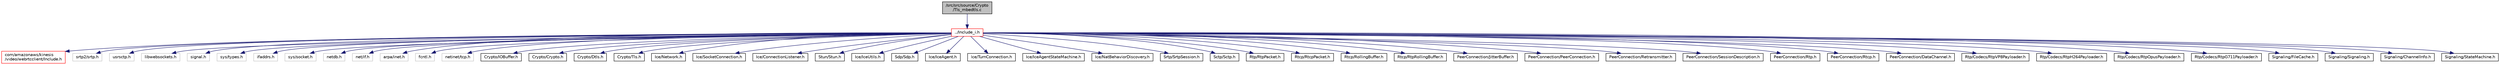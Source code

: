 digraph "/src/src/source/Crypto/Tls_mbedtls.c"
{
 // LATEX_PDF_SIZE
  edge [fontname="Helvetica",fontsize="10",labelfontname="Helvetica",labelfontsize="10"];
  node [fontname="Helvetica",fontsize="10",shape=record];
  Node1 [label="/src/src/source/Crypto\l/Tls_mbedtls.c",height=0.2,width=0.4,color="black", fillcolor="grey75", style="filled", fontcolor="black",tooltip=" "];
  Node1 -> Node2 [color="midnightblue",fontsize="10",style="solid",fontname="Helvetica"];
  Node2 [label="../Include_i.h",height=0.2,width=0.4,color="red", fillcolor="white", style="filled",URL="$Include__i_8h.html",tooltip=" "];
  Node2 -> Node3 [color="midnightblue",fontsize="10",style="solid",fontname="Helvetica"];
  Node3 [label="com/amazonaws/kinesis\l/video/webrtcclient/Include.h",height=0.2,width=0.4,color="red", fillcolor="white", style="filled",URL="$Include_8h.html",tooltip=" "];
  Node2 -> Node8 [color="midnightblue",fontsize="10",style="solid",fontname="Helvetica"];
  Node8 [label="srtp2/srtp.h",height=0.2,width=0.4,color="grey75", fillcolor="white", style="filled",tooltip=" "];
  Node2 -> Node9 [color="midnightblue",fontsize="10",style="solid",fontname="Helvetica"];
  Node9 [label="usrsctp.h",height=0.2,width=0.4,color="grey75", fillcolor="white", style="filled",tooltip=" "];
  Node2 -> Node10 [color="midnightblue",fontsize="10",style="solid",fontname="Helvetica"];
  Node10 [label="libwebsockets.h",height=0.2,width=0.4,color="grey75", fillcolor="white", style="filled",tooltip=" "];
  Node2 -> Node11 [color="midnightblue",fontsize="10",style="solid",fontname="Helvetica"];
  Node11 [label="signal.h",height=0.2,width=0.4,color="grey75", fillcolor="white", style="filled",tooltip=" "];
  Node2 -> Node12 [color="midnightblue",fontsize="10",style="solid",fontname="Helvetica"];
  Node12 [label="sys/types.h",height=0.2,width=0.4,color="grey75", fillcolor="white", style="filled",tooltip=" "];
  Node2 -> Node13 [color="midnightblue",fontsize="10",style="solid",fontname="Helvetica"];
  Node13 [label="ifaddrs.h",height=0.2,width=0.4,color="grey75", fillcolor="white", style="filled",tooltip=" "];
  Node2 -> Node14 [color="midnightblue",fontsize="10",style="solid",fontname="Helvetica"];
  Node14 [label="sys/socket.h",height=0.2,width=0.4,color="grey75", fillcolor="white", style="filled",tooltip=" "];
  Node2 -> Node15 [color="midnightblue",fontsize="10",style="solid",fontname="Helvetica"];
  Node15 [label="netdb.h",height=0.2,width=0.4,color="grey75", fillcolor="white", style="filled",tooltip=" "];
  Node2 -> Node16 [color="midnightblue",fontsize="10",style="solid",fontname="Helvetica"];
  Node16 [label="net/if.h",height=0.2,width=0.4,color="grey75", fillcolor="white", style="filled",tooltip=" "];
  Node2 -> Node17 [color="midnightblue",fontsize="10",style="solid",fontname="Helvetica"];
  Node17 [label="arpa/inet.h",height=0.2,width=0.4,color="grey75", fillcolor="white", style="filled",tooltip=" "];
  Node2 -> Node18 [color="midnightblue",fontsize="10",style="solid",fontname="Helvetica"];
  Node18 [label="fcntl.h",height=0.2,width=0.4,color="grey75", fillcolor="white", style="filled",tooltip=" "];
  Node2 -> Node19 [color="midnightblue",fontsize="10",style="solid",fontname="Helvetica"];
  Node19 [label="netinet/tcp.h",height=0.2,width=0.4,color="grey75", fillcolor="white", style="filled",tooltip=" "];
  Node2 -> Node20 [color="midnightblue",fontsize="10",style="solid",fontname="Helvetica"];
  Node20 [label="Crypto/IOBuffer.h",height=0.2,width=0.4,color="black", fillcolor="white", style="filled",URL="$IOBuffer_8h.html",tooltip=" "];
  Node2 -> Node21 [color="midnightblue",fontsize="10",style="solid",fontname="Helvetica"];
  Node21 [label="Crypto/Crypto.h",height=0.2,width=0.4,color="black", fillcolor="white", style="filled",URL="$Crypto_8h.html",tooltip=" "];
  Node2 -> Node22 [color="midnightblue",fontsize="10",style="solid",fontname="Helvetica"];
  Node22 [label="Crypto/Dtls.h",height=0.2,width=0.4,color="black", fillcolor="white", style="filled",URL="$Dtls_8h.html",tooltip=" "];
  Node2 -> Node23 [color="midnightblue",fontsize="10",style="solid",fontname="Helvetica"];
  Node23 [label="Crypto/Tls.h",height=0.2,width=0.4,color="black", fillcolor="white", style="filled",URL="$Tls_8h.html",tooltip=" "];
  Node2 -> Node24 [color="midnightblue",fontsize="10",style="solid",fontname="Helvetica"];
  Node24 [label="Ice/Network.h",height=0.2,width=0.4,color="black", fillcolor="white", style="filled",URL="$Network_8h.html",tooltip=" "];
  Node2 -> Node25 [color="midnightblue",fontsize="10",style="solid",fontname="Helvetica"];
  Node25 [label="Ice/SocketConnection.h",height=0.2,width=0.4,color="black", fillcolor="white", style="filled",URL="$SocketConnection_8h.html",tooltip=" "];
  Node2 -> Node26 [color="midnightblue",fontsize="10",style="solid",fontname="Helvetica"];
  Node26 [label="Ice/ConnectionListener.h",height=0.2,width=0.4,color="black", fillcolor="white", style="filled",URL="$ConnectionListener_8h.html",tooltip=" "];
  Node2 -> Node27 [color="midnightblue",fontsize="10",style="solid",fontname="Helvetica"];
  Node27 [label="Stun/Stun.h",height=0.2,width=0.4,color="black", fillcolor="white", style="filled",URL="$Stun_8h.html",tooltip=" "];
  Node2 -> Node28 [color="midnightblue",fontsize="10",style="solid",fontname="Helvetica"];
  Node28 [label="Ice/IceUtils.h",height=0.2,width=0.4,color="black", fillcolor="white", style="filled",URL="$IceUtils_8h.html",tooltip=" "];
  Node2 -> Node29 [color="midnightblue",fontsize="10",style="solid",fontname="Helvetica"];
  Node29 [label="Sdp/Sdp.h",height=0.2,width=0.4,color="black", fillcolor="white", style="filled",URL="$Sdp_8h.html",tooltip=" "];
  Node2 -> Node30 [color="midnightblue",fontsize="10",style="solid",fontname="Helvetica"];
  Node30 [label="Ice/IceAgent.h",height=0.2,width=0.4,color="black", fillcolor="white", style="filled",URL="$IceAgent_8h.html",tooltip=" "];
  Node2 -> Node31 [color="midnightblue",fontsize="10",style="solid",fontname="Helvetica"];
  Node31 [label="Ice/TurnConnection.h",height=0.2,width=0.4,color="black", fillcolor="white", style="filled",URL="$TurnConnection_8h.html",tooltip=" "];
  Node2 -> Node32 [color="midnightblue",fontsize="10",style="solid",fontname="Helvetica"];
  Node32 [label="Ice/IceAgentStateMachine.h",height=0.2,width=0.4,color="black", fillcolor="white", style="filled",URL="$IceAgentStateMachine_8h.html",tooltip=" "];
  Node2 -> Node33 [color="midnightblue",fontsize="10",style="solid",fontname="Helvetica"];
  Node33 [label="Ice/NatBehaviorDiscovery.h",height=0.2,width=0.4,color="black", fillcolor="white", style="filled",URL="$NatBehaviorDiscovery_8h.html",tooltip=" "];
  Node2 -> Node34 [color="midnightblue",fontsize="10",style="solid",fontname="Helvetica"];
  Node34 [label="Srtp/SrtpSession.h",height=0.2,width=0.4,color="black", fillcolor="white", style="filled",URL="$SrtpSession_8h.html",tooltip=" "];
  Node2 -> Node35 [color="midnightblue",fontsize="10",style="solid",fontname="Helvetica"];
  Node35 [label="Sctp/Sctp.h",height=0.2,width=0.4,color="black", fillcolor="white", style="filled",URL="$Sctp_8h.html",tooltip=" "];
  Node2 -> Node36 [color="midnightblue",fontsize="10",style="solid",fontname="Helvetica"];
  Node36 [label="Rtp/RtpPacket.h",height=0.2,width=0.4,color="black", fillcolor="white", style="filled",URL="$RtpPacket_8h.html",tooltip=" "];
  Node2 -> Node37 [color="midnightblue",fontsize="10",style="solid",fontname="Helvetica"];
  Node37 [label="Rtcp/RtcpPacket.h",height=0.2,width=0.4,color="black", fillcolor="white", style="filled",URL="$RtcpPacket_8h.html",tooltip=" "];
  Node2 -> Node38 [color="midnightblue",fontsize="10",style="solid",fontname="Helvetica"];
  Node38 [label="Rtcp/RollingBuffer.h",height=0.2,width=0.4,color="black", fillcolor="white", style="filled",URL="$RollingBuffer_8h.html",tooltip=" "];
  Node2 -> Node39 [color="midnightblue",fontsize="10",style="solid",fontname="Helvetica"];
  Node39 [label="Rtcp/RtpRollingBuffer.h",height=0.2,width=0.4,color="black", fillcolor="white", style="filled",URL="$RtpRollingBuffer_8h.html",tooltip=" "];
  Node2 -> Node40 [color="midnightblue",fontsize="10",style="solid",fontname="Helvetica"];
  Node40 [label="PeerConnection/JitterBuffer.h",height=0.2,width=0.4,color="black", fillcolor="white", style="filled",URL="$JitterBuffer_8h.html",tooltip=" "];
  Node2 -> Node41 [color="midnightblue",fontsize="10",style="solid",fontname="Helvetica"];
  Node41 [label="PeerConnection/PeerConnection.h",height=0.2,width=0.4,color="black", fillcolor="white", style="filled",URL="$PeerConnection_8h.html",tooltip=" "];
  Node2 -> Node42 [color="midnightblue",fontsize="10",style="solid",fontname="Helvetica"];
  Node42 [label="PeerConnection/Retransmitter.h",height=0.2,width=0.4,color="black", fillcolor="white", style="filled",URL="$Retransmitter_8h.html",tooltip=" "];
  Node2 -> Node43 [color="midnightblue",fontsize="10",style="solid",fontname="Helvetica"];
  Node43 [label="PeerConnection/SessionDescription.h",height=0.2,width=0.4,color="black", fillcolor="white", style="filled",URL="$SessionDescription_8h.html",tooltip=" "];
  Node2 -> Node44 [color="midnightblue",fontsize="10",style="solid",fontname="Helvetica"];
  Node44 [label="PeerConnection/Rtp.h",height=0.2,width=0.4,color="black", fillcolor="white", style="filled",URL="$Rtp_8h.html",tooltip=" "];
  Node2 -> Node45 [color="midnightblue",fontsize="10",style="solid",fontname="Helvetica"];
  Node45 [label="PeerConnection/Rtcp.h",height=0.2,width=0.4,color="black", fillcolor="white", style="filled",URL="$Rtcp_8h.html",tooltip=" "];
  Node2 -> Node46 [color="midnightblue",fontsize="10",style="solid",fontname="Helvetica"];
  Node46 [label="PeerConnection/DataChannel.h",height=0.2,width=0.4,color="black", fillcolor="white", style="filled",URL="$DataChannel_8h.html",tooltip=" "];
  Node2 -> Node47 [color="midnightblue",fontsize="10",style="solid",fontname="Helvetica"];
  Node47 [label="Rtp/Codecs/RtpVP8Payloader.h",height=0.2,width=0.4,color="black", fillcolor="white", style="filled",URL="$RtpVP8Payloader_8h.html",tooltip=" "];
  Node2 -> Node48 [color="midnightblue",fontsize="10",style="solid",fontname="Helvetica"];
  Node48 [label="Rtp/Codecs/RtpH264Payloader.h",height=0.2,width=0.4,color="black", fillcolor="white", style="filled",URL="$RtpH264Payloader_8h.html",tooltip=" "];
  Node2 -> Node49 [color="midnightblue",fontsize="10",style="solid",fontname="Helvetica"];
  Node49 [label="Rtp/Codecs/RtpOpusPayloader.h",height=0.2,width=0.4,color="black", fillcolor="white", style="filled",URL="$RtpOpusPayloader_8h.html",tooltip=" "];
  Node2 -> Node50 [color="midnightblue",fontsize="10",style="solid",fontname="Helvetica"];
  Node50 [label="Rtp/Codecs/RtpG711Payloader.h",height=0.2,width=0.4,color="black", fillcolor="white", style="filled",URL="$RtpG711Payloader_8h.html",tooltip=" "];
  Node2 -> Node51 [color="midnightblue",fontsize="10",style="solid",fontname="Helvetica"];
  Node51 [label="Signaling/FileCache.h",height=0.2,width=0.4,color="black", fillcolor="white", style="filled",URL="$FileCache_8h.html",tooltip=" "];
  Node2 -> Node52 [color="midnightblue",fontsize="10",style="solid",fontname="Helvetica"];
  Node52 [label="Signaling/Signaling.h",height=0.2,width=0.4,color="black", fillcolor="white", style="filled",URL="$Signaling_8h.html",tooltip=" "];
  Node2 -> Node53 [color="midnightblue",fontsize="10",style="solid",fontname="Helvetica"];
  Node53 [label="Signaling/ChannelInfo.h",height=0.2,width=0.4,color="black", fillcolor="white", style="filled",URL="$ChannelInfo_8h.html",tooltip=" "];
  Node2 -> Node54 [color="midnightblue",fontsize="10",style="solid",fontname="Helvetica"];
  Node54 [label="Signaling/StateMachine.h",height=0.2,width=0.4,color="black", fillcolor="white", style="filled",URL="$StateMachine_8h.html",tooltip=" "];
}

